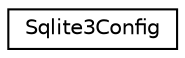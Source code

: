 digraph "Graphical Class Hierarchy"
{
 // LATEX_PDF_SIZE
  edge [fontname="Helvetica",fontsize="10",labelfontname="Helvetica",labelfontsize="10"];
  node [fontname="Helvetica",fontsize="10",shape=record];
  rankdir="LR";
  Node0 [label="Sqlite3Config",height=0.2,width=0.4,color="black", fillcolor="white", style="filled",URL="$d8/d8a/structSqlite3Config.html",tooltip=" "];
}
